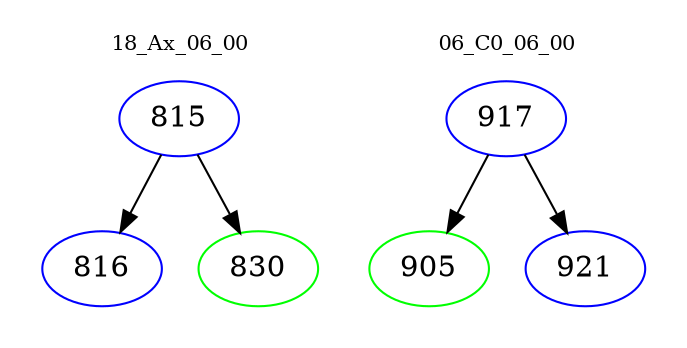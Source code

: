 digraph{
subgraph cluster_0 {
color = white
label = "18_Ax_06_00";
fontsize=10;
T0_815 [label="815", color="blue"]
T0_815 -> T0_816 [color="black"]
T0_816 [label="816", color="blue"]
T0_815 -> T0_830 [color="black"]
T0_830 [label="830", color="green"]
}
subgraph cluster_1 {
color = white
label = "06_C0_06_00";
fontsize=10;
T1_917 [label="917", color="blue"]
T1_917 -> T1_905 [color="black"]
T1_905 [label="905", color="green"]
T1_917 -> T1_921 [color="black"]
T1_921 [label="921", color="blue"]
}
}
